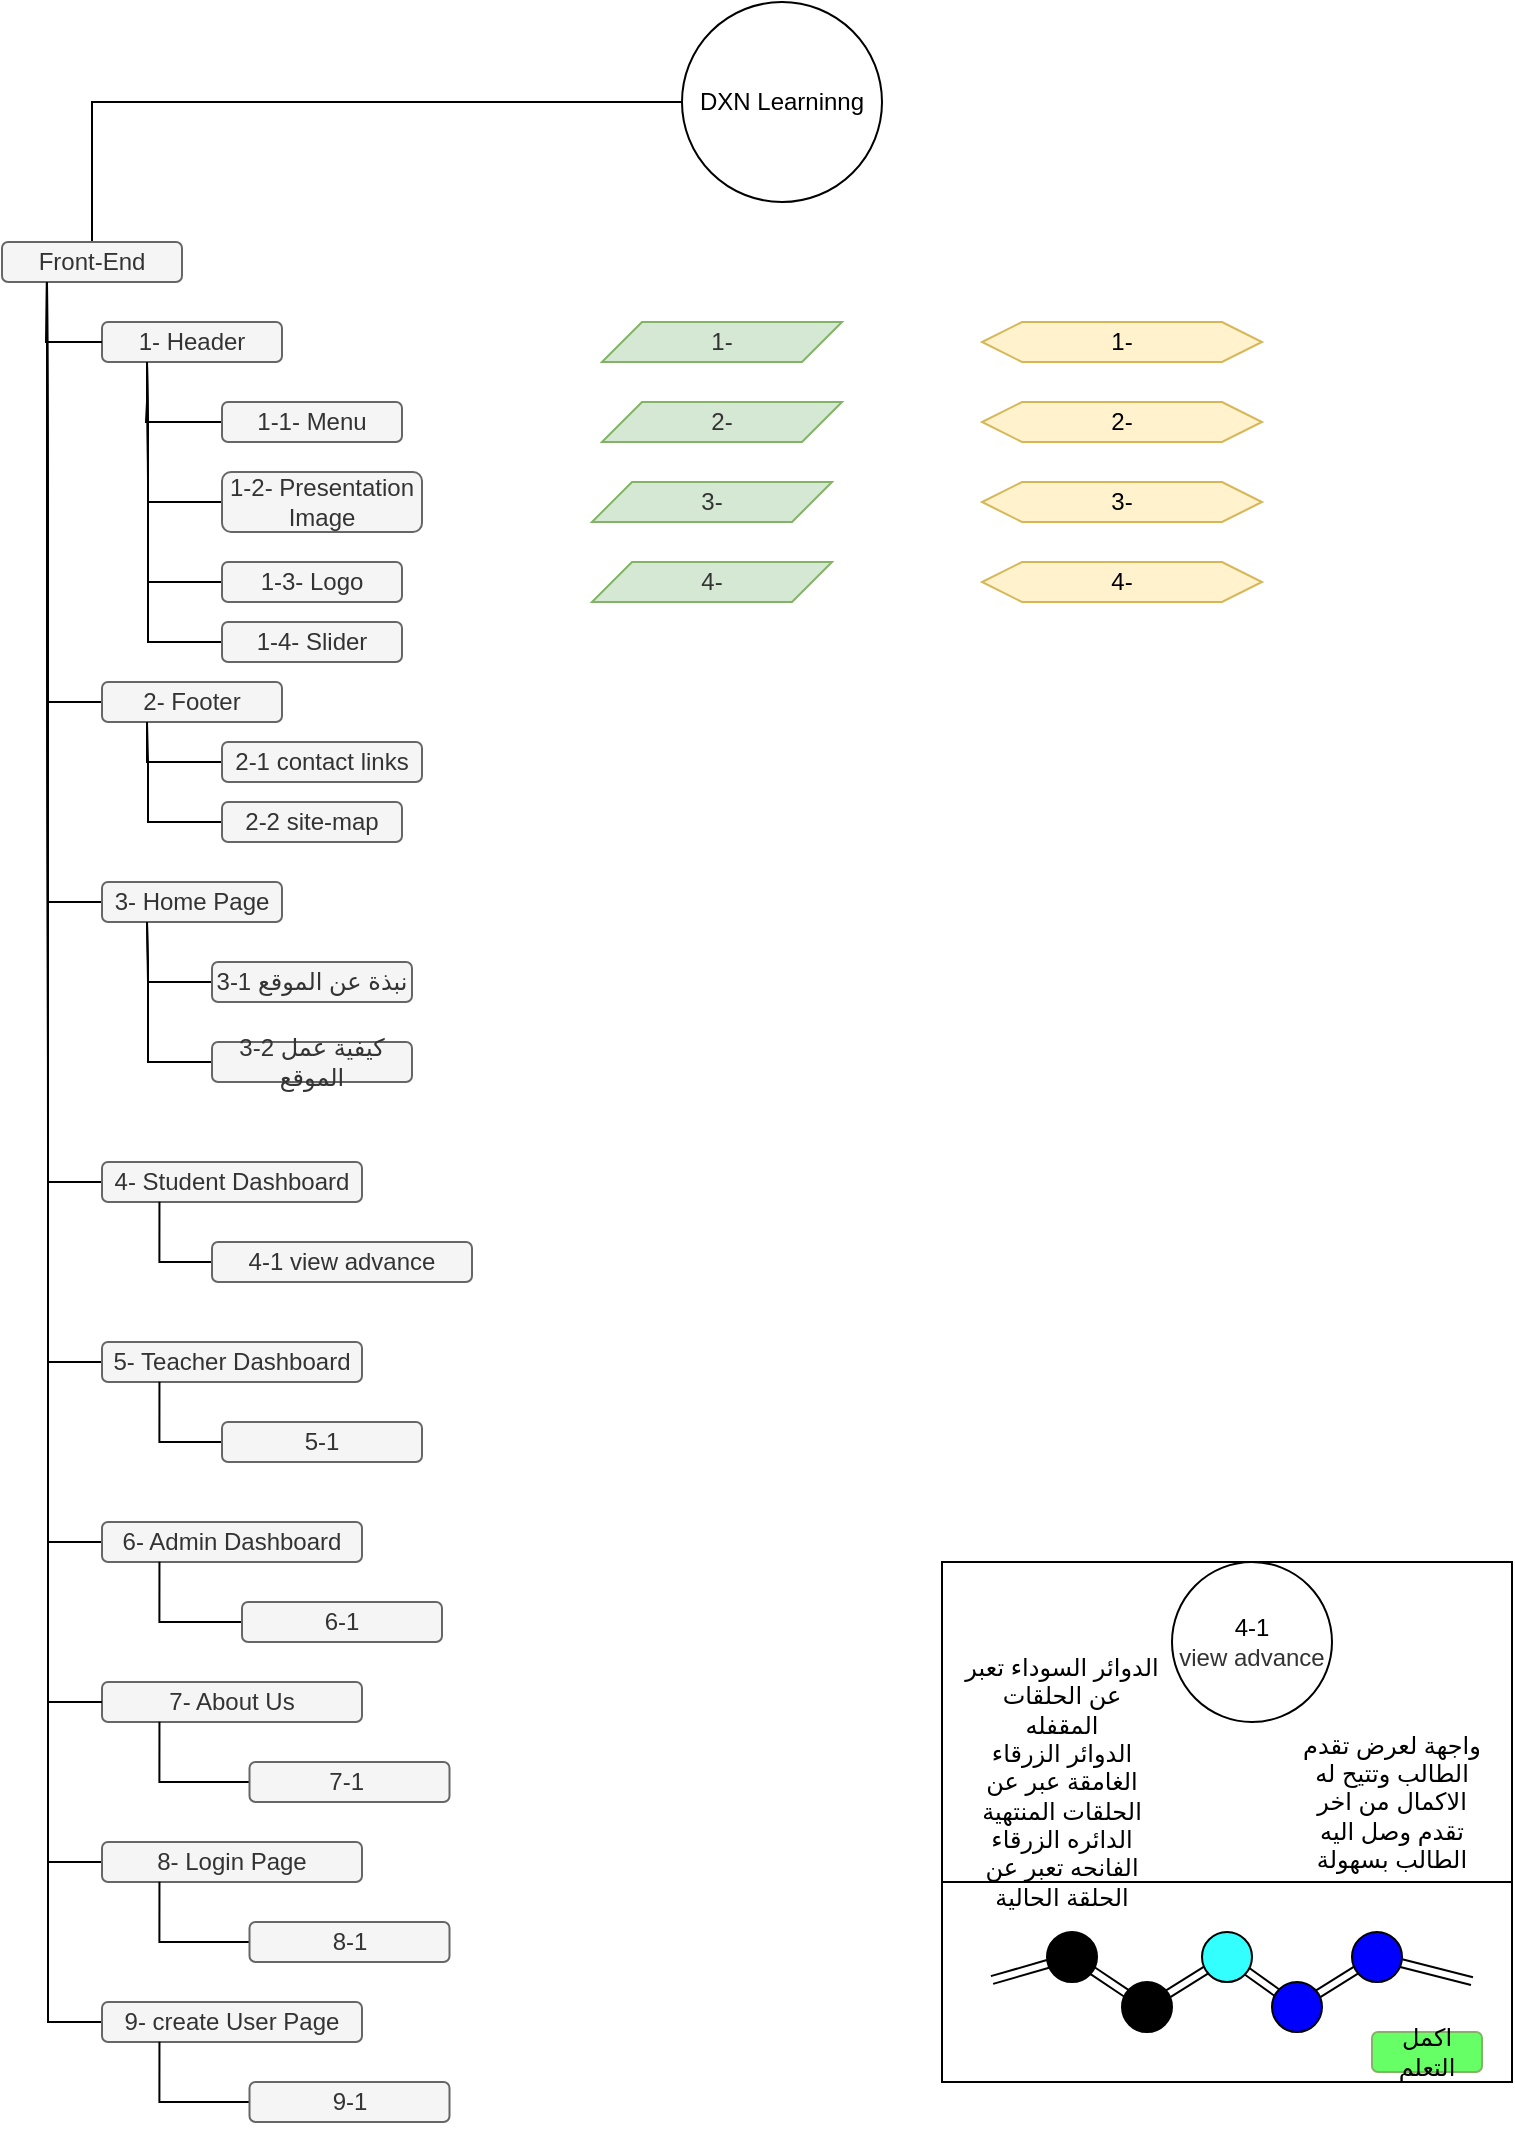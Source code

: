 <mxfile version="14.5.1" type="device"><diagram id="gLadQgK2wOxJacw0kR3b" name="Page-1"><mxGraphModel dx="868" dy="511" grid="1" gridSize="10" guides="1" tooltips="1" connect="1" arrows="1" fold="1" page="1" pageScale="1" pageWidth="850" pageHeight="1100" math="0" shadow="0"><root><mxCell id="0"/><mxCell id="1" parent="0"/><mxCell id="7ZOJJzuK5q0xXZtxS4ry-70" value="" style="group" parent="1" vertex="1" connectable="0"><mxGeometry x="480" y="790" width="285" height="290" as="geometry"/></mxCell><mxCell id="7ZOJJzuK5q0xXZtxS4ry-54" value="" style="rounded=0;whiteSpace=wrap;html=1;fillColor=none;movable=1;resizable=1;rotatable=1;deletable=1;editable=1;connectable=1;" parent="7ZOJJzuK5q0xXZtxS4ry-70" vertex="1"><mxGeometry width="285" height="260" as="geometry"/></mxCell><mxCell id="7ZOJJzuK5q0xXZtxS4ry-57" value="" style="rounded=0;whiteSpace=wrap;html=1;fillColor=none;movable=1;resizable=1;rotatable=1;deletable=1;editable=1;connectable=1;" parent="7ZOJJzuK5q0xXZtxS4ry-70" vertex="1"><mxGeometry y="160" width="285" height="100" as="geometry"/></mxCell><mxCell id="7ZOJJzuK5q0xXZtxS4ry-53" value="4-1&lt;br&gt;&lt;span style=&quot;color: rgb(51 , 51 , 51)&quot;&gt;view advance&lt;/span&gt;" style="ellipse;whiteSpace=wrap;html=1;aspect=fixed;movable=1;resizable=1;rotatable=1;deletable=1;editable=1;connectable=1;" parent="7ZOJJzuK5q0xXZtxS4ry-70" vertex="1"><mxGeometry x="115" width="80" height="80" as="geometry"/></mxCell><mxCell id="7ZOJJzuK5q0xXZtxS4ry-55" value="واجهة لعرض تقدم الطالب وتتيح له الاكمال من اخر تقدم وصل اليه الطالب بسهولة" style="text;html=1;strokeColor=none;fillColor=none;align=center;verticalAlign=middle;whiteSpace=wrap;rounded=0;movable=1;resizable=1;rotatable=1;deletable=1;editable=1;connectable=1;" parent="7ZOJJzuK5q0xXZtxS4ry-70" vertex="1"><mxGeometry x="175" y="80" width="100" height="80" as="geometry"/></mxCell><mxCell id="7ZOJJzuK5q0xXZtxS4ry-58" value="" style="shape=link;html=1;endArrow=none;endFill=0;movable=1;resizable=1;rotatable=1;deletable=1;editable=1;connectable=1;" parent="7ZOJJzuK5q0xXZtxS4ry-70" source="7ZOJJzuK5q0xXZtxS4ry-59" edge="1"><mxGeometry width="100" relative="1" as="geometry"><mxPoint x="25" y="209" as="sourcePoint"/><mxPoint x="265" y="209.58" as="targetPoint"/></mxGeometry></mxCell><mxCell id="7ZOJJzuK5q0xXZtxS4ry-59" value="" style="ellipse;whiteSpace=wrap;html=1;aspect=fixed;fillColor=#0000FF;movable=1;resizable=1;rotatable=1;deletable=1;editable=1;connectable=1;" parent="7ZOJJzuK5q0xXZtxS4ry-70" vertex="1"><mxGeometry x="205" y="185" width="25" height="25" as="geometry"/></mxCell><mxCell id="7ZOJJzuK5q0xXZtxS4ry-60" value="" style="shape=link;html=1;endArrow=none;endFill=0;movable=1;resizable=1;rotatable=1;deletable=1;editable=1;connectable=1;" parent="7ZOJJzuK5q0xXZtxS4ry-70" source="7ZOJJzuK5q0xXZtxS4ry-61" target="7ZOJJzuK5q0xXZtxS4ry-59" edge="1"><mxGeometry width="100" relative="1" as="geometry"><mxPoint x="25" y="209" as="sourcePoint"/><mxPoint x="265" y="209.58" as="targetPoint"/></mxGeometry></mxCell><mxCell id="7ZOJJzuK5q0xXZtxS4ry-61" value="" style="ellipse;whiteSpace=wrap;html=1;aspect=fixed;fillColor=#0000FF;movable=1;resizable=1;rotatable=1;deletable=1;editable=1;connectable=1;" parent="7ZOJJzuK5q0xXZtxS4ry-70" vertex="1"><mxGeometry x="165" y="210" width="25" height="25" as="geometry"/></mxCell><mxCell id="7ZOJJzuK5q0xXZtxS4ry-62" value="" style="shape=link;html=1;endArrow=none;endFill=0;movable=1;resizable=1;rotatable=1;deletable=1;editable=1;connectable=1;" parent="7ZOJJzuK5q0xXZtxS4ry-70" source="7ZOJJzuK5q0xXZtxS4ry-63" target="7ZOJJzuK5q0xXZtxS4ry-61" edge="1"><mxGeometry width="100" relative="1" as="geometry"><mxPoint x="25" y="209" as="sourcePoint"/><mxPoint x="210.0" y="207.591" as="targetPoint"/></mxGeometry></mxCell><mxCell id="7ZOJJzuK5q0xXZtxS4ry-63" value="" style="ellipse;whiteSpace=wrap;html=1;aspect=fixed;fillColor=#33FFFF;movable=1;resizable=1;rotatable=1;deletable=1;editable=1;connectable=1;" parent="7ZOJJzuK5q0xXZtxS4ry-70" vertex="1"><mxGeometry x="130" y="185" width="25" height="25" as="geometry"/></mxCell><mxCell id="7ZOJJzuK5q0xXZtxS4ry-64" value="" style="shape=link;html=1;endArrow=none;endFill=0;movable=1;resizable=1;rotatable=1;deletable=1;editable=1;connectable=1;" parent="7ZOJJzuK5q0xXZtxS4ry-70" source="7ZOJJzuK5q0xXZtxS4ry-65" target="7ZOJJzuK5q0xXZtxS4ry-63" edge="1"><mxGeometry width="100" relative="1" as="geometry"><mxPoint x="25" y="209" as="sourcePoint"/><mxPoint x="157.5" y="209.918" as="targetPoint"/></mxGeometry></mxCell><mxCell id="7ZOJJzuK5q0xXZtxS4ry-65" value="" style="ellipse;whiteSpace=wrap;html=1;aspect=fixed;fillColor=#000000;movable=1;resizable=1;rotatable=1;deletable=1;editable=1;connectable=1;" parent="7ZOJJzuK5q0xXZtxS4ry-70" vertex="1"><mxGeometry x="90" y="210" width="25" height="25" as="geometry"/></mxCell><mxCell id="7ZOJJzuK5q0xXZtxS4ry-66" value="" style="shape=link;html=1;endArrow=none;endFill=0;movable=1;resizable=1;rotatable=1;deletable=1;editable=1;connectable=1;" parent="7ZOJJzuK5q0xXZtxS4ry-70" source="7ZOJJzuK5q0xXZtxS4ry-67" target="7ZOJJzuK5q0xXZtxS4ry-65" edge="1"><mxGeometry width="100" relative="1" as="geometry"><mxPoint x="25" y="209" as="sourcePoint"/><mxPoint x="130.059" y="198.714" as="targetPoint"/></mxGeometry></mxCell><mxCell id="7ZOJJzuK5q0xXZtxS4ry-67" value="" style="ellipse;whiteSpace=wrap;html=1;aspect=fixed;fillColor=#000000;movable=1;resizable=1;rotatable=1;deletable=1;editable=1;connectable=1;" parent="7ZOJJzuK5q0xXZtxS4ry-70" vertex="1"><mxGeometry x="52.5" y="185" width="25" height="25" as="geometry"/></mxCell><mxCell id="7ZOJJzuK5q0xXZtxS4ry-68" value="" style="shape=link;html=1;endArrow=none;endFill=0;movable=1;resizable=1;rotatable=1;deletable=1;editable=1;connectable=1;" parent="7ZOJJzuK5q0xXZtxS4ry-70" target="7ZOJJzuK5q0xXZtxS4ry-67" edge="1"><mxGeometry width="100" relative="1" as="geometry"><mxPoint x="25" y="209" as="sourcePoint"/><mxPoint x="90.183" y="220.371" as="targetPoint"/></mxGeometry></mxCell><mxCell id="7ZOJJzuK5q0xXZtxS4ry-69" value="الدوائر السوداء تعبر عن الحلقات المقفله&lt;br&gt;الدوائر الزرقاء الغامقة عبر عن الحلقات المنتهية&lt;br&gt;الدائره الزرقاء الفانحه تعبر عن الحلقة الحالية" style="text;html=1;strokeColor=none;fillColor=none;align=center;verticalAlign=middle;whiteSpace=wrap;rounded=0;movable=1;resizable=1;rotatable=1;deletable=1;editable=1;connectable=1;" parent="7ZOJJzuK5q0xXZtxS4ry-70" vertex="1"><mxGeometry x="10" y="70" width="100" height="80" as="geometry"/></mxCell><mxCell id="7ZOJJzuK5q0xXZtxS4ry-71" value="اكمل التعلم" style="rounded=1;whiteSpace=wrap;html=1;strokeColor=#82b366;fillColor=#66FF66;" parent="7ZOJJzuK5q0xXZtxS4ry-70" vertex="1"><mxGeometry x="215" y="235" width="55" height="20" as="geometry"/></mxCell><mxCell id="7ZOJJzuK5q0xXZtxS4ry-25" style="edgeStyle=orthogonalEdgeStyle;rounded=0;orthogonalLoop=1;jettySize=auto;html=1;entryX=0;entryY=0.5;entryDx=0;entryDy=0;endArrow=none;endFill=0;exitX=0.25;exitY=1;exitDx=0;exitDy=0;" parent="1" source="7ZOJJzuK5q0xXZtxS4ry-1" target="7ZOJJzuK5q0xXZtxS4ry-22" edge="1"><mxGeometry relative="1" as="geometry"><Array as="points"><mxPoint x="82" y="210"/><mxPoint x="82" y="210"/><mxPoint x="82" y="220"/></Array></mxGeometry></mxCell><mxCell id="7ZOJJzuK5q0xXZtxS4ry-28" style="edgeStyle=orthogonalEdgeStyle;rounded=0;orthogonalLoop=1;jettySize=auto;html=1;entryX=0.25;entryY=1;entryDx=0;entryDy=0;endArrow=none;endFill=0;" parent="1" source="7ZOJJzuK5q0xXZtxS4ry-27" target="7ZOJJzuK5q0xXZtxS4ry-1" edge="1"><mxGeometry relative="1" as="geometry"><Array as="points"><mxPoint x="83" y="250"/><mxPoint x="83" y="200"/></Array></mxGeometry></mxCell><mxCell id="7ZOJJzuK5q0xXZtxS4ry-1" value="1- Header" style="rounded=1;whiteSpace=wrap;html=1;fillColor=#f5f5f5;strokeColor=#666666;fontColor=#333333;" parent="1" vertex="1"><mxGeometry x="60" y="170" width="90" height="20" as="geometry"/></mxCell><mxCell id="7ZOJJzuK5q0xXZtxS4ry-4" value="DXN Learninng" style="ellipse;whiteSpace=wrap;html=1;aspect=fixed;" parent="1" vertex="1"><mxGeometry x="350" y="10" width="100" height="100" as="geometry"/></mxCell><mxCell id="7ZOJJzuK5q0xXZtxS4ry-33" style="edgeStyle=orthogonalEdgeStyle;rounded=0;orthogonalLoop=1;jettySize=auto;html=1;entryX=0.25;entryY=1;entryDx=0;entryDy=0;endArrow=none;endFill=0;" parent="1" source="7ZOJJzuK5q0xXZtxS4ry-5" target="7ZOJJzuK5q0xXZtxS4ry-30" edge="1"><mxGeometry relative="1" as="geometry"><Array as="points"><mxPoint x="33" y="280"/><mxPoint x="33" y="210"/></Array></mxGeometry></mxCell><mxCell id="7ZOJJzuK5q0xXZtxS4ry-43" style="edgeStyle=orthogonalEdgeStyle;rounded=0;orthogonalLoop=1;jettySize=auto;html=1;exitX=0.25;exitY=1;exitDx=0;exitDy=0;entryX=0;entryY=0.5;entryDx=0;entryDy=0;endArrow=none;endFill=0;" parent="1" source="7ZOJJzuK5q0xXZtxS4ry-5" target="7ZOJJzuK5q0xXZtxS4ry-41" edge="1"><mxGeometry relative="1" as="geometry"/></mxCell><mxCell id="7ZOJJzuK5q0xXZtxS4ry-5" value="2- Footer" style="rounded=1;whiteSpace=wrap;html=1;fillColor=#f5f5f5;strokeColor=#666666;fontColor=#333333;" parent="1" vertex="1"><mxGeometry x="60" y="350" width="90" height="20" as="geometry"/></mxCell><mxCell id="7ZOJJzuK5q0xXZtxS4ry-47" style="edgeStyle=orthogonalEdgeStyle;rounded=0;orthogonalLoop=1;jettySize=auto;html=1;entryX=0.25;entryY=1;entryDx=0;entryDy=0;endArrow=none;endFill=0;" parent="1" source="7ZOJJzuK5q0xXZtxS4ry-6" target="7ZOJJzuK5q0xXZtxS4ry-30" edge="1"><mxGeometry relative="1" as="geometry"><Array as="points"><mxPoint x="33" y="450"/><mxPoint x="33" y="295"/></Array></mxGeometry></mxCell><mxCell id="7ZOJJzuK5q0xXZtxS4ry-6" value="4- Student Dashboard" style="rounded=1;whiteSpace=wrap;html=1;fillColor=#f5f5f5;strokeColor=#666666;fontColor=#333333;" parent="1" vertex="1"><mxGeometry x="60" y="590" width="130" height="20" as="geometry"/></mxCell><mxCell id="7ZOJJzuK5q0xXZtxS4ry-48" style="edgeStyle=orthogonalEdgeStyle;rounded=0;orthogonalLoop=1;jettySize=auto;html=1;entryX=0.25;entryY=1;entryDx=0;entryDy=0;endArrow=none;endFill=0;" parent="1" source="7ZOJJzuK5q0xXZtxS4ry-7" target="7ZOJJzuK5q0xXZtxS4ry-30" edge="1"><mxGeometry relative="1" as="geometry"><Array as="points"><mxPoint x="33" y="490"/><mxPoint x="33" y="315"/></Array></mxGeometry></mxCell><mxCell id="7ZOJJzuK5q0xXZtxS4ry-7" value="3- Home Page" style="rounded=1;whiteSpace=wrap;html=1;fillColor=#f5f5f5;strokeColor=#666666;fontColor=#333333;" parent="1" vertex="1"><mxGeometry x="60" y="450" width="90" height="20" as="geometry"/></mxCell><mxCell id="7ZOJJzuK5q0xXZtxS4ry-12" value="&lt;span style=&quot;color: rgb(51 , 51 , 51)&quot;&gt;1-&lt;/span&gt;" style="shape=parallelogram;perimeter=parallelogramPerimeter;whiteSpace=wrap;html=1;fixedSize=1;fillColor=#d5e8d4;strokeColor=#82b366;" parent="1" vertex="1"><mxGeometry x="310" y="170" width="120" height="20" as="geometry"/></mxCell><mxCell id="7ZOJJzuK5q0xXZtxS4ry-13" value="&lt;span style=&quot;color: rgb(51 , 51 , 51)&quot;&gt;2-&lt;/span&gt;" style="shape=parallelogram;perimeter=parallelogramPerimeter;whiteSpace=wrap;html=1;fixedSize=1;fillColor=#d5e8d4;strokeColor=#82b366;" parent="1" vertex="1"><mxGeometry x="310" y="210" width="120" height="20" as="geometry"/></mxCell><mxCell id="7ZOJJzuK5q0xXZtxS4ry-14" value="&lt;span style=&quot;color: rgb(51 , 51 , 51)&quot;&gt;3-&lt;/span&gt;" style="shape=parallelogram;perimeter=parallelogramPerimeter;whiteSpace=wrap;html=1;fixedSize=1;fillColor=#d5e8d4;strokeColor=#82b366;" parent="1" vertex="1"><mxGeometry x="305" y="250" width="120" height="20" as="geometry"/></mxCell><mxCell id="7ZOJJzuK5q0xXZtxS4ry-15" value="&lt;span style=&quot;color: rgb(51 , 51 , 51)&quot;&gt;4-&lt;/span&gt;" style="shape=parallelogram;perimeter=parallelogramPerimeter;whiteSpace=wrap;html=1;fixedSize=1;fillColor=#d5e8d4;strokeColor=#82b366;" parent="1" vertex="1"><mxGeometry x="305" y="290" width="120" height="20" as="geometry"/></mxCell><mxCell id="7ZOJJzuK5q0xXZtxS4ry-16" value="1-" style="shape=hexagon;perimeter=hexagonPerimeter2;whiteSpace=wrap;html=1;fixedSize=1;fillColor=#fff2cc;strokeColor=#d6b656;" parent="1" vertex="1"><mxGeometry x="500" y="170" width="140" height="20" as="geometry"/></mxCell><mxCell id="7ZOJJzuK5q0xXZtxS4ry-17" value="2-" style="shape=hexagon;perimeter=hexagonPerimeter2;whiteSpace=wrap;html=1;fixedSize=1;fillColor=#fff2cc;strokeColor=#d6b656;" parent="1" vertex="1"><mxGeometry x="500" y="210" width="140" height="20" as="geometry"/></mxCell><mxCell id="7ZOJJzuK5q0xXZtxS4ry-18" value="3-" style="shape=hexagon;perimeter=hexagonPerimeter2;whiteSpace=wrap;html=1;fixedSize=1;fillColor=#fff2cc;strokeColor=#d6b656;" parent="1" vertex="1"><mxGeometry x="500" y="250" width="140" height="20" as="geometry"/></mxCell><mxCell id="7ZOJJzuK5q0xXZtxS4ry-19" value="4-" style="shape=hexagon;perimeter=hexagonPerimeter2;whiteSpace=wrap;html=1;fixedSize=1;fillColor=#fff2cc;strokeColor=#d6b656;" parent="1" vertex="1"><mxGeometry x="500" y="290" width="140" height="20" as="geometry"/></mxCell><mxCell id="7ZOJJzuK5q0xXZtxS4ry-22" value="1-1- Menu" style="rounded=1;whiteSpace=wrap;html=1;fillColor=#f5f5f5;strokeColor=#666666;fontColor=#333333;" parent="1" vertex="1"><mxGeometry x="120" y="210" width="90" height="20" as="geometry"/></mxCell><mxCell id="7ZOJJzuK5q0xXZtxS4ry-27" value="1-4- Slider" style="rounded=1;whiteSpace=wrap;html=1;fillColor=#f5f5f5;strokeColor=#666666;fontColor=#333333;" parent="1" vertex="1"><mxGeometry x="120" y="320" width="90" height="20" as="geometry"/></mxCell><mxCell id="7ZOJJzuK5q0xXZtxS4ry-31" style="edgeStyle=orthogonalEdgeStyle;rounded=0;orthogonalLoop=1;jettySize=auto;html=1;exitX=0.5;exitY=0;exitDx=0;exitDy=0;entryX=0;entryY=0.5;entryDx=0;entryDy=0;endArrow=none;endFill=0;" parent="1" source="7ZOJJzuK5q0xXZtxS4ry-30" target="7ZOJJzuK5q0xXZtxS4ry-4" edge="1"><mxGeometry relative="1" as="geometry"/></mxCell><mxCell id="7ZOJJzuK5q0xXZtxS4ry-32" style="edgeStyle=orthogonalEdgeStyle;rounded=0;orthogonalLoop=1;jettySize=auto;html=1;exitX=0.25;exitY=1;exitDx=0;exitDy=0;entryX=0;entryY=0.5;entryDx=0;entryDy=0;endArrow=none;endFill=0;" parent="1" source="7ZOJJzuK5q0xXZtxS4ry-30" target="7ZOJJzuK5q0xXZtxS4ry-1" edge="1"><mxGeometry relative="1" as="geometry"><Array as="points"><mxPoint x="32" y="140"/><mxPoint x="32" y="180"/></Array></mxGeometry></mxCell><mxCell id="7ZOJJzuK5q0xXZtxS4ry-30" value="Front-End" style="rounded=1;whiteSpace=wrap;html=1;fillColor=#f5f5f5;strokeColor=#666666;fontColor=#333333;" parent="1" vertex="1"><mxGeometry x="10" y="130" width="90" height="20" as="geometry"/></mxCell><mxCell id="7ZOJJzuK5q0xXZtxS4ry-38" style="edgeStyle=orthogonalEdgeStyle;rounded=0;orthogonalLoop=1;jettySize=auto;html=1;entryX=0.25;entryY=1;entryDx=0;entryDy=0;endArrow=none;endFill=0;" parent="1" source="7ZOJJzuK5q0xXZtxS4ry-36" target="7ZOJJzuK5q0xXZtxS4ry-1" edge="1"><mxGeometry relative="1" as="geometry"><Array as="points"><mxPoint x="83" y="260"/><mxPoint x="83" y="220"/><mxPoint x="83" y="220"/></Array></mxGeometry></mxCell><mxCell id="7ZOJJzuK5q0xXZtxS4ry-36" value="1-2- Presentation Image" style="rounded=1;whiteSpace=wrap;html=1;fillColor=#f5f5f5;strokeColor=#666666;fontColor=#333333;" parent="1" vertex="1"><mxGeometry x="120" y="245" width="100" height="30" as="geometry"/></mxCell><mxCell id="7ZOJJzuK5q0xXZtxS4ry-39" style="edgeStyle=orthogonalEdgeStyle;rounded=0;orthogonalLoop=1;jettySize=auto;html=1;entryX=0.25;entryY=1;entryDx=0;entryDy=0;endArrow=none;endFill=0;" parent="1" source="7ZOJJzuK5q0xXZtxS4ry-37" target="7ZOJJzuK5q0xXZtxS4ry-1" edge="1"><mxGeometry relative="1" as="geometry"><Array as="points"><mxPoint x="83" y="300"/><mxPoint x="83" y="240"/><mxPoint x="83" y="240"/></Array></mxGeometry></mxCell><mxCell id="7ZOJJzuK5q0xXZtxS4ry-37" value="1-3- Logo" style="rounded=1;whiteSpace=wrap;html=1;fillColor=#f5f5f5;strokeColor=#666666;fontColor=#333333;" parent="1" vertex="1"><mxGeometry x="120" y="290" width="90" height="20" as="geometry"/></mxCell><mxCell id="7ZOJJzuK5q0xXZtxS4ry-41" value="2-1 contact links" style="rounded=1;whiteSpace=wrap;html=1;fillColor=#f5f5f5;strokeColor=#666666;fontColor=#333333;" parent="1" vertex="1"><mxGeometry x="120" y="380" width="100" height="20" as="geometry"/></mxCell><mxCell id="7ZOJJzuK5q0xXZtxS4ry-46" style="edgeStyle=orthogonalEdgeStyle;rounded=0;orthogonalLoop=1;jettySize=auto;html=1;entryX=0.25;entryY=1;entryDx=0;entryDy=0;endArrow=none;endFill=0;" parent="1" source="7ZOJJzuK5q0xXZtxS4ry-44" target="7ZOJJzuK5q0xXZtxS4ry-5" edge="1"><mxGeometry relative="1" as="geometry"><Array as="points"><mxPoint x="83" y="420"/><mxPoint x="83" y="390"/><mxPoint x="82" y="390"/></Array></mxGeometry></mxCell><mxCell id="7ZOJJzuK5q0xXZtxS4ry-44" value="2-2 site-map" style="rounded=1;whiteSpace=wrap;html=1;fillColor=#f5f5f5;strokeColor=#666666;fontColor=#333333;" parent="1" vertex="1"><mxGeometry x="120" y="410" width="90" height="20" as="geometry"/></mxCell><mxCell id="7ZOJJzuK5q0xXZtxS4ry-52" style="edgeStyle=orthogonalEdgeStyle;rounded=0;orthogonalLoop=1;jettySize=auto;html=1;entryX=0.221;entryY=0.992;entryDx=0;entryDy=0;entryPerimeter=0;endArrow=none;endFill=0;exitX=0;exitY=0.5;exitDx=0;exitDy=0;" parent="1" source="7ZOJJzuK5q0xXZtxS4ry-49" target="7ZOJJzuK5q0xXZtxS4ry-6" edge="1"><mxGeometry relative="1" as="geometry"><Array as="points"><mxPoint x="89" y="640"/></Array></mxGeometry></mxCell><mxCell id="7ZOJJzuK5q0xXZtxS4ry-49" value="4-1 view advance" style="rounded=1;whiteSpace=wrap;html=1;fillColor=#f5f5f5;strokeColor=#666666;fontColor=#333333;" parent="1" vertex="1"><mxGeometry x="115" y="630" width="130" height="20" as="geometry"/></mxCell><mxCell id="7ZOJJzuK5q0xXZtxS4ry-73" style="edgeStyle=orthogonalEdgeStyle;rounded=0;orthogonalLoop=1;jettySize=auto;html=1;entryX=0.25;entryY=1;entryDx=0;entryDy=0;endArrow=none;endFill=0;exitX=0;exitY=0.5;exitDx=0;exitDy=0;" parent="1" source="7ZOJJzuK5q0xXZtxS4ry-72" target="7ZOJJzuK5q0xXZtxS4ry-7" edge="1"><mxGeometry relative="1" as="geometry"><mxPoint x="70" y="520" as="sourcePoint"/><Array as="points"><mxPoint x="83" y="500"/><mxPoint x="83" y="490"/></Array></mxGeometry></mxCell><mxCell id="7ZOJJzuK5q0xXZtxS4ry-72" value="3-1 نبذة عن الموقع" style="rounded=1;whiteSpace=wrap;html=1;fillColor=#f5f5f5;strokeColor=#666666;fontColor=#333333;" parent="1" vertex="1"><mxGeometry x="115" y="490" width="100" height="20" as="geometry"/></mxCell><mxCell id="7ZOJJzuK5q0xXZtxS4ry-75" style="edgeStyle=orthogonalEdgeStyle;rounded=0;orthogonalLoop=1;jettySize=auto;html=1;entryX=0.25;entryY=1;entryDx=0;entryDy=0;endArrow=none;endFill=0;" parent="1" source="7ZOJJzuK5q0xXZtxS4ry-74" target="7ZOJJzuK5q0xXZtxS4ry-7" edge="1"><mxGeometry relative="1" as="geometry"><Array as="points"><mxPoint x="83" y="540"/><mxPoint x="83" y="500"/></Array></mxGeometry></mxCell><mxCell id="7ZOJJzuK5q0xXZtxS4ry-74" value="3-2 كيفية عمل الموقع" style="rounded=1;whiteSpace=wrap;html=1;fillColor=#f5f5f5;strokeColor=#666666;fontColor=#333333;" parent="1" vertex="1"><mxGeometry x="115" y="530" width="100" height="20" as="geometry"/></mxCell><mxCell id="7ZOJJzuK5q0xXZtxS4ry-83" style="edgeStyle=orthogonalEdgeStyle;rounded=0;orthogonalLoop=1;jettySize=auto;html=1;entryX=0.25;entryY=1;entryDx=0;entryDy=0;endArrow=none;endFill=0;" parent="1" source="7ZOJJzuK5q0xXZtxS4ry-76" target="7ZOJJzuK5q0xXZtxS4ry-30" edge="1"><mxGeometry relative="1" as="geometry"><Array as="points"><mxPoint x="33" y="690"/><mxPoint x="33" y="415"/></Array></mxGeometry></mxCell><mxCell id="7ZOJJzuK5q0xXZtxS4ry-76" value="5- Teacher Dashboard" style="rounded=1;whiteSpace=wrap;html=1;fillColor=#f5f5f5;strokeColor=#666666;fontColor=#333333;" parent="1" vertex="1"><mxGeometry x="60" y="680" width="130" height="20" as="geometry"/></mxCell><mxCell id="7ZOJJzuK5q0xXZtxS4ry-77" style="edgeStyle=orthogonalEdgeStyle;rounded=0;orthogonalLoop=1;jettySize=auto;html=1;entryX=0.221;entryY=0.992;entryDx=0;entryDy=0;entryPerimeter=0;endArrow=none;endFill=0;exitX=0;exitY=0.5;exitDx=0;exitDy=0;" parent="1" source="7ZOJJzuK5q0xXZtxS4ry-78" target="7ZOJJzuK5q0xXZtxS4ry-76" edge="1"><mxGeometry relative="1" as="geometry"><Array as="points"><mxPoint x="89" y="730"/></Array></mxGeometry></mxCell><mxCell id="7ZOJJzuK5q0xXZtxS4ry-78" value="5-1" style="rounded=1;whiteSpace=wrap;html=1;fillColor=#f5f5f5;strokeColor=#666666;fontColor=#333333;" parent="1" vertex="1"><mxGeometry x="120" y="720" width="100" height="20" as="geometry"/></mxCell><mxCell id="7ZOJJzuK5q0xXZtxS4ry-82" style="edgeStyle=orthogonalEdgeStyle;rounded=0;orthogonalLoop=1;jettySize=auto;html=1;entryX=0.25;entryY=1;entryDx=0;entryDy=0;endArrow=none;endFill=0;" parent="1" source="7ZOJJzuK5q0xXZtxS4ry-79" target="7ZOJJzuK5q0xXZtxS4ry-30" edge="1"><mxGeometry relative="1" as="geometry"><Array as="points"><mxPoint x="33" y="780"/><mxPoint x="33" y="460"/></Array></mxGeometry></mxCell><mxCell id="7ZOJJzuK5q0xXZtxS4ry-79" value="6- Admin Dashboard" style="rounded=1;whiteSpace=wrap;html=1;fillColor=#f5f5f5;strokeColor=#666666;fontColor=#333333;" parent="1" vertex="1"><mxGeometry x="60" y="770" width="130" height="20" as="geometry"/></mxCell><mxCell id="7ZOJJzuK5q0xXZtxS4ry-80" style="edgeStyle=orthogonalEdgeStyle;rounded=0;orthogonalLoop=1;jettySize=auto;html=1;entryX=0.221;entryY=0.992;entryDx=0;entryDy=0;entryPerimeter=0;endArrow=none;endFill=0;exitX=0;exitY=0.5;exitDx=0;exitDy=0;" parent="1" source="7ZOJJzuK5q0xXZtxS4ry-81" target="7ZOJJzuK5q0xXZtxS4ry-79" edge="1"><mxGeometry relative="1" as="geometry"><Array as="points"><mxPoint x="89" y="820"/></Array></mxGeometry></mxCell><mxCell id="7ZOJJzuK5q0xXZtxS4ry-81" value="6-1" style="rounded=1;whiteSpace=wrap;html=1;fillColor=#f5f5f5;strokeColor=#666666;fontColor=#333333;" parent="1" vertex="1"><mxGeometry x="130" y="810" width="100" height="20" as="geometry"/></mxCell><mxCell id="7ZOJJzuK5q0xXZtxS4ry-84" value="7- About Us" style="rounded=1;whiteSpace=wrap;html=1;fillColor=#f5f5f5;strokeColor=#666666;fontColor=#333333;" parent="1" vertex="1"><mxGeometry x="60" y="850" width="130" height="20" as="geometry"/></mxCell><mxCell id="7ZOJJzuK5q0xXZtxS4ry-85" style="edgeStyle=orthogonalEdgeStyle;rounded=0;orthogonalLoop=1;jettySize=auto;html=1;entryX=0.221;entryY=0.992;entryDx=0;entryDy=0;entryPerimeter=0;endArrow=none;endFill=0;exitX=0;exitY=0.5;exitDx=0;exitDy=0;" parent="1" source="7ZOJJzuK5q0xXZtxS4ry-86" target="7ZOJJzuK5q0xXZtxS4ry-84" edge="1"><mxGeometry relative="1" as="geometry"><Array as="points"><mxPoint x="89" y="900"/></Array></mxGeometry></mxCell><mxCell id="7ZOJJzuK5q0xXZtxS4ry-86" value="7-1&amp;nbsp;" style="rounded=1;whiteSpace=wrap;html=1;fillColor=#f5f5f5;strokeColor=#666666;fontColor=#333333;" parent="1" vertex="1"><mxGeometry x="133.75" y="890" width="100" height="20" as="geometry"/></mxCell><mxCell id="7ZOJJzuK5q0xXZtxS4ry-87" style="edgeStyle=orthogonalEdgeStyle;rounded=0;orthogonalLoop=1;jettySize=auto;html=1;entryX=0.25;entryY=1;entryDx=0;entryDy=0;endArrow=none;endFill=0;" parent="1" source="7ZOJJzuK5q0xXZtxS4ry-84" target="7ZOJJzuK5q0xXZtxS4ry-30" edge="1"><mxGeometry relative="1" as="geometry"><mxPoint x="36.25" y="230" as="targetPoint"/><Array as="points"><mxPoint x="33" y="860"/><mxPoint x="33" y="540"/></Array></mxGeometry></mxCell><mxCell id="7ZOJJzuK5q0xXZtxS4ry-95" style="edgeStyle=orthogonalEdgeStyle;rounded=0;orthogonalLoop=1;jettySize=auto;html=1;entryX=0.25;entryY=1;entryDx=0;entryDy=0;endArrow=none;endFill=0;" parent="1" source="7ZOJJzuK5q0xXZtxS4ry-88" target="7ZOJJzuK5q0xXZtxS4ry-30" edge="1"><mxGeometry relative="1" as="geometry"><Array as="points"><mxPoint x="33" y="940"/><mxPoint x="33" y="540"/></Array></mxGeometry></mxCell><mxCell id="7ZOJJzuK5q0xXZtxS4ry-88" value="8- Login Page" style="rounded=1;whiteSpace=wrap;html=1;fillColor=#f5f5f5;strokeColor=#666666;fontColor=#333333;" parent="1" vertex="1"><mxGeometry x="60" y="930" width="130" height="20" as="geometry"/></mxCell><mxCell id="7ZOJJzuK5q0xXZtxS4ry-89" style="edgeStyle=orthogonalEdgeStyle;rounded=0;orthogonalLoop=1;jettySize=auto;html=1;entryX=0.221;entryY=0.992;entryDx=0;entryDy=0;entryPerimeter=0;endArrow=none;endFill=0;exitX=0;exitY=0.5;exitDx=0;exitDy=0;" parent="1" source="7ZOJJzuK5q0xXZtxS4ry-90" target="7ZOJJzuK5q0xXZtxS4ry-88" edge="1"><mxGeometry relative="1" as="geometry"><Array as="points"><mxPoint x="89" y="980"/></Array></mxGeometry></mxCell><mxCell id="7ZOJJzuK5q0xXZtxS4ry-90" value="8-1" style="rounded=1;whiteSpace=wrap;html=1;fillColor=#f5f5f5;strokeColor=#666666;fontColor=#333333;" parent="1" vertex="1"><mxGeometry x="133.75" y="970" width="100" height="20" as="geometry"/></mxCell><mxCell id="7ZOJJzuK5q0xXZtxS4ry-96" style="edgeStyle=orthogonalEdgeStyle;rounded=0;orthogonalLoop=1;jettySize=auto;html=1;entryX=0.25;entryY=1;entryDx=0;entryDy=0;endArrow=none;endFill=0;" parent="1" source="7ZOJJzuK5q0xXZtxS4ry-91" target="7ZOJJzuK5q0xXZtxS4ry-30" edge="1"><mxGeometry relative="1" as="geometry"><Array as="points"><mxPoint x="33" y="1020"/><mxPoint x="33" y="580"/></Array></mxGeometry></mxCell><mxCell id="7ZOJJzuK5q0xXZtxS4ry-91" value="9- create User Page" style="rounded=1;whiteSpace=wrap;html=1;fillColor=#f5f5f5;strokeColor=#666666;fontColor=#333333;" parent="1" vertex="1"><mxGeometry x="60" y="1010" width="130" height="20" as="geometry"/></mxCell><mxCell id="7ZOJJzuK5q0xXZtxS4ry-92" style="edgeStyle=orthogonalEdgeStyle;rounded=0;orthogonalLoop=1;jettySize=auto;html=1;entryX=0.221;entryY=0.992;entryDx=0;entryDy=0;entryPerimeter=0;endArrow=none;endFill=0;exitX=0;exitY=0.5;exitDx=0;exitDy=0;" parent="1" source="7ZOJJzuK5q0xXZtxS4ry-93" target="7ZOJJzuK5q0xXZtxS4ry-91" edge="1"><mxGeometry relative="1" as="geometry"><Array as="points"><mxPoint x="89" y="1060"/></Array></mxGeometry></mxCell><mxCell id="7ZOJJzuK5q0xXZtxS4ry-93" value="9-1" style="rounded=1;whiteSpace=wrap;html=1;fillColor=#f5f5f5;strokeColor=#666666;fontColor=#333333;" parent="1" vertex="1"><mxGeometry x="133.75" y="1050" width="100" height="20" as="geometry"/></mxCell></root></mxGraphModel></diagram></mxfile>